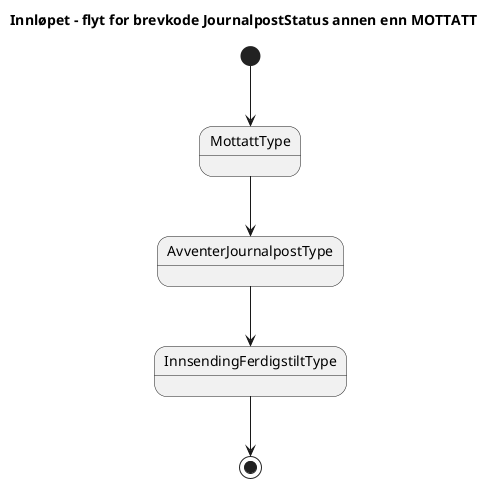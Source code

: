 @startuml
title 
Innløpet – flyt for brevkode JournalpostStatus annen enn MOTTATT
end title           
[*]-->MottattType 
MottattType --> AvventerJournalpostType
AvventerJournalpostType --> InnsendingFerdigstiltType
InnsendingFerdigstiltType--> [*]
@enduml